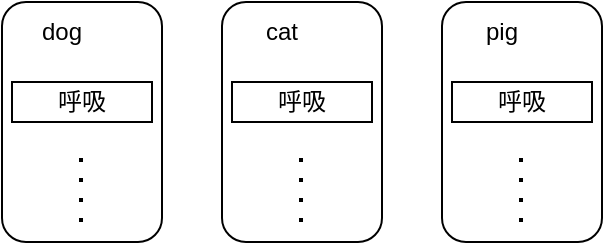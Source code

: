 <mxfile version="26.0.14">
  <diagram name="第 1 页" id="bPMIMUnnVZ51AsMIhVQp">
    <mxGraphModel dx="954" dy="630" grid="1" gridSize="10" guides="1" tooltips="1" connect="1" arrows="1" fold="1" page="1" pageScale="1" pageWidth="827" pageHeight="1169" math="0" shadow="0">
      <root>
        <mxCell id="0" />
        <mxCell id="1" parent="0" />
        <mxCell id="ikPtMA8YlD2nCyeHiFWI-1" value="" style="rounded=1;whiteSpace=wrap;html=1;" vertex="1" parent="1">
          <mxGeometry x="160" y="180" width="80" height="120" as="geometry" />
        </mxCell>
        <mxCell id="ikPtMA8YlD2nCyeHiFWI-5" value="" style="rounded=1;whiteSpace=wrap;html=1;" vertex="1" parent="1">
          <mxGeometry x="270" y="180" width="80" height="120" as="geometry" />
        </mxCell>
        <mxCell id="ikPtMA8YlD2nCyeHiFWI-6" value="" style="rounded=1;whiteSpace=wrap;html=1;" vertex="1" parent="1">
          <mxGeometry x="380" y="180" width="80" height="120" as="geometry" />
        </mxCell>
        <mxCell id="ikPtMA8YlD2nCyeHiFWI-7" value="dog" style="text;html=1;align=center;verticalAlign=middle;whiteSpace=wrap;rounded=0;" vertex="1" parent="1">
          <mxGeometry x="160" y="180" width="60" height="30" as="geometry" />
        </mxCell>
        <mxCell id="ikPtMA8YlD2nCyeHiFWI-8" value="cat" style="text;html=1;align=center;verticalAlign=middle;whiteSpace=wrap;rounded=0;" vertex="1" parent="1">
          <mxGeometry x="270" y="180" width="60" height="30" as="geometry" />
        </mxCell>
        <mxCell id="ikPtMA8YlD2nCyeHiFWI-9" value="pig" style="text;html=1;align=center;verticalAlign=middle;whiteSpace=wrap;rounded=0;" vertex="1" parent="1">
          <mxGeometry x="380" y="180" width="60" height="30" as="geometry" />
        </mxCell>
        <mxCell id="ikPtMA8YlD2nCyeHiFWI-10" value="呼吸" style="rounded=0;whiteSpace=wrap;html=1;" vertex="1" parent="1">
          <mxGeometry x="165" y="220" width="70" height="20" as="geometry" />
        </mxCell>
        <mxCell id="ikPtMA8YlD2nCyeHiFWI-11" value="呼吸" style="rounded=0;whiteSpace=wrap;html=1;" vertex="1" parent="1">
          <mxGeometry x="275" y="220" width="70" height="20" as="geometry" />
        </mxCell>
        <mxCell id="ikPtMA8YlD2nCyeHiFWI-12" value="呼吸" style="rounded=0;whiteSpace=wrap;html=1;" vertex="1" parent="1">
          <mxGeometry x="385" y="220" width="70" height="20" as="geometry" />
        </mxCell>
        <mxCell id="ikPtMA8YlD2nCyeHiFWI-13" value="" style="endArrow=none;dashed=1;html=1;rounded=0;dashPattern=1 4;strokeWidth=2;" edge="1" parent="1">
          <mxGeometry width="50" height="50" relative="1" as="geometry">
            <mxPoint x="199.5" y="290" as="sourcePoint" />
            <mxPoint x="199.5" y="250" as="targetPoint" />
          </mxGeometry>
        </mxCell>
        <mxCell id="ikPtMA8YlD2nCyeHiFWI-14" value="" style="endArrow=none;dashed=1;html=1;rounded=0;dashPattern=1 4;strokeWidth=2;" edge="1" parent="1">
          <mxGeometry width="50" height="50" relative="1" as="geometry">
            <mxPoint x="309.5" y="290" as="sourcePoint" />
            <mxPoint x="309.5" y="250" as="targetPoint" />
          </mxGeometry>
        </mxCell>
        <mxCell id="ikPtMA8YlD2nCyeHiFWI-16" value="" style="endArrow=none;dashed=1;html=1;rounded=0;dashPattern=1 4;strokeWidth=2;" edge="1" parent="1">
          <mxGeometry width="50" height="50" relative="1" as="geometry">
            <mxPoint x="419.5" y="290" as="sourcePoint" />
            <mxPoint x="419.5" y="250" as="targetPoint" />
          </mxGeometry>
        </mxCell>
      </root>
    </mxGraphModel>
  </diagram>
</mxfile>
